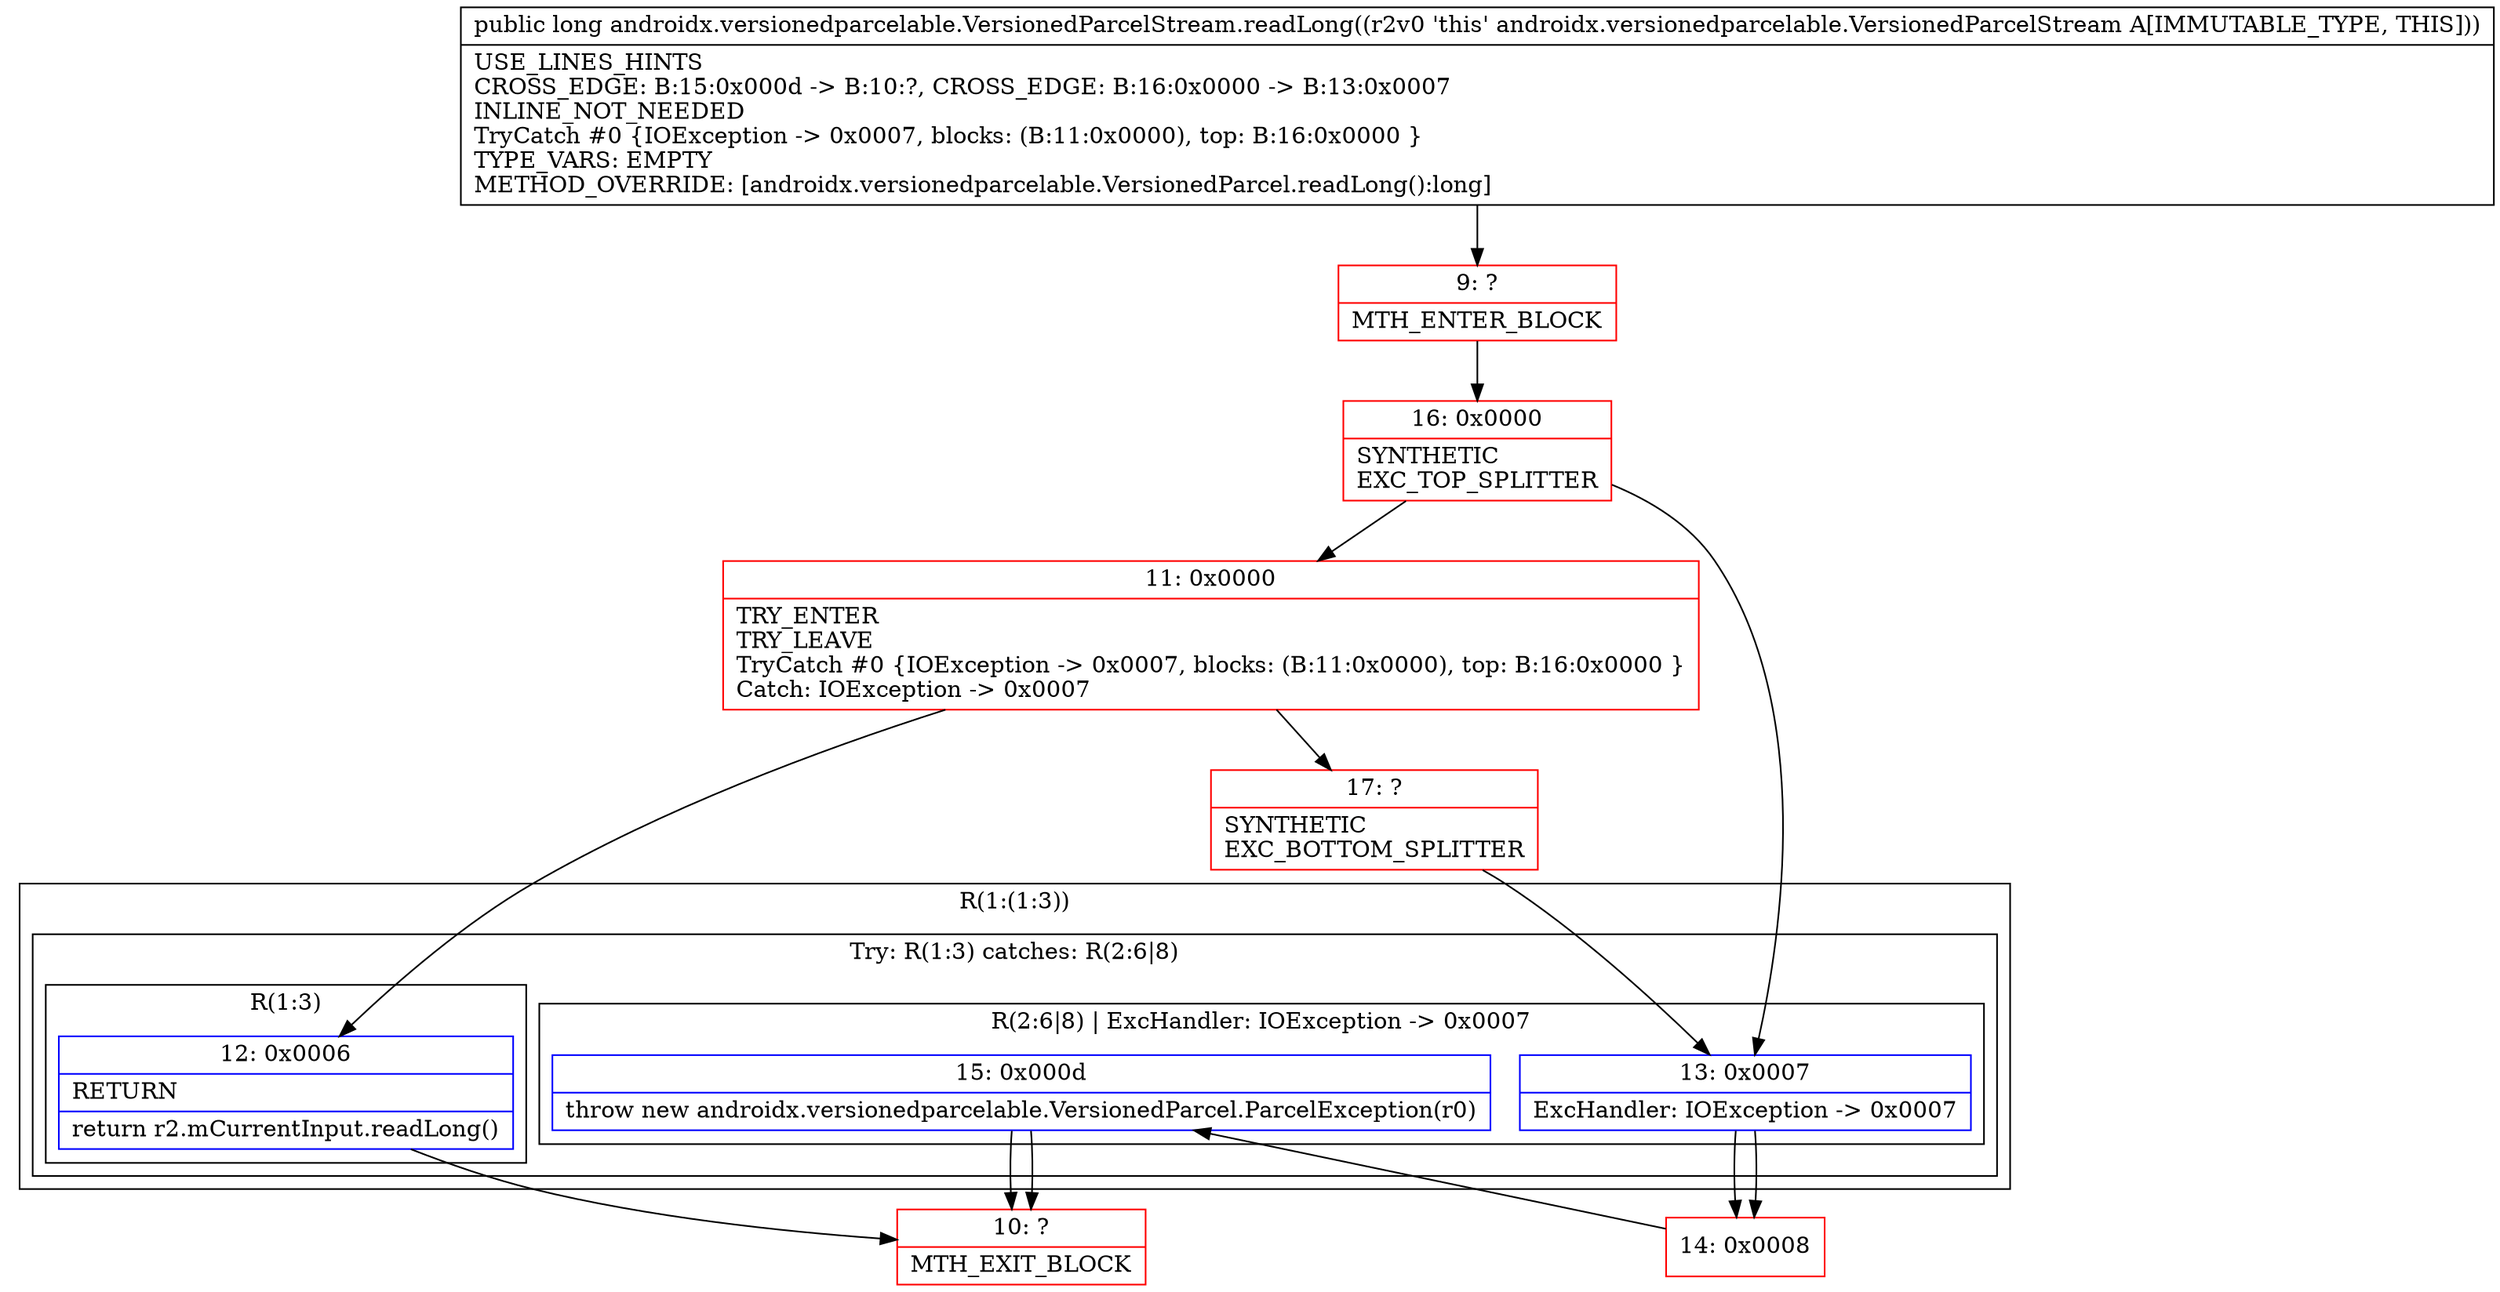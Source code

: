 digraph "CFG forandroidx.versionedparcelable.VersionedParcelStream.readLong()J" {
subgraph cluster_Region_1224518084 {
label = "R(1:(1:3))";
node [shape=record,color=blue];
subgraph cluster_TryCatchRegion_13103197 {
label = "Try: R(1:3) catches: R(2:6|8)";
node [shape=record,color=blue];
subgraph cluster_Region_528055210 {
label = "R(1:3)";
node [shape=record,color=blue];
Node_12 [shape=record,label="{12\:\ 0x0006|RETURN\l|return r2.mCurrentInput.readLong()\l}"];
}
subgraph cluster_Region_572655379 {
label = "R(2:6|8) | ExcHandler: IOException \-\> 0x0007\l";
node [shape=record,color=blue];
Node_13 [shape=record,label="{13\:\ 0x0007|ExcHandler: IOException \-\> 0x0007\l}"];
Node_15 [shape=record,label="{15\:\ 0x000d|throw new androidx.versionedparcelable.VersionedParcel.ParcelException(r0)\l}"];
}
}
}
subgraph cluster_Region_572655379 {
label = "R(2:6|8) | ExcHandler: IOException \-\> 0x0007\l";
node [shape=record,color=blue];
Node_13 [shape=record,label="{13\:\ 0x0007|ExcHandler: IOException \-\> 0x0007\l}"];
Node_15 [shape=record,label="{15\:\ 0x000d|throw new androidx.versionedparcelable.VersionedParcel.ParcelException(r0)\l}"];
}
Node_9 [shape=record,color=red,label="{9\:\ ?|MTH_ENTER_BLOCK\l}"];
Node_16 [shape=record,color=red,label="{16\:\ 0x0000|SYNTHETIC\lEXC_TOP_SPLITTER\l}"];
Node_11 [shape=record,color=red,label="{11\:\ 0x0000|TRY_ENTER\lTRY_LEAVE\lTryCatch #0 \{IOException \-\> 0x0007, blocks: (B:11:0x0000), top: B:16:0x0000 \}\lCatch: IOException \-\> 0x0007\l}"];
Node_10 [shape=record,color=red,label="{10\:\ ?|MTH_EXIT_BLOCK\l}"];
Node_17 [shape=record,color=red,label="{17\:\ ?|SYNTHETIC\lEXC_BOTTOM_SPLITTER\l}"];
Node_14 [shape=record,color=red,label="{14\:\ 0x0008}"];
MethodNode[shape=record,label="{public long androidx.versionedparcelable.VersionedParcelStream.readLong((r2v0 'this' androidx.versionedparcelable.VersionedParcelStream A[IMMUTABLE_TYPE, THIS]))  | USE_LINES_HINTS\lCROSS_EDGE: B:15:0x000d \-\> B:10:?, CROSS_EDGE: B:16:0x0000 \-\> B:13:0x0007\lINLINE_NOT_NEEDED\lTryCatch #0 \{IOException \-\> 0x0007, blocks: (B:11:0x0000), top: B:16:0x0000 \}\lTYPE_VARS: EMPTY\lMETHOD_OVERRIDE: [androidx.versionedparcelable.VersionedParcel.readLong():long]\l}"];
MethodNode -> Node_9;Node_12 -> Node_10;
Node_13 -> Node_14;
Node_15 -> Node_10;
Node_13 -> Node_14;
Node_15 -> Node_10;
Node_9 -> Node_16;
Node_16 -> Node_11;
Node_16 -> Node_13;
Node_11 -> Node_12;
Node_11 -> Node_17;
Node_17 -> Node_13;
Node_14 -> Node_15;
}

